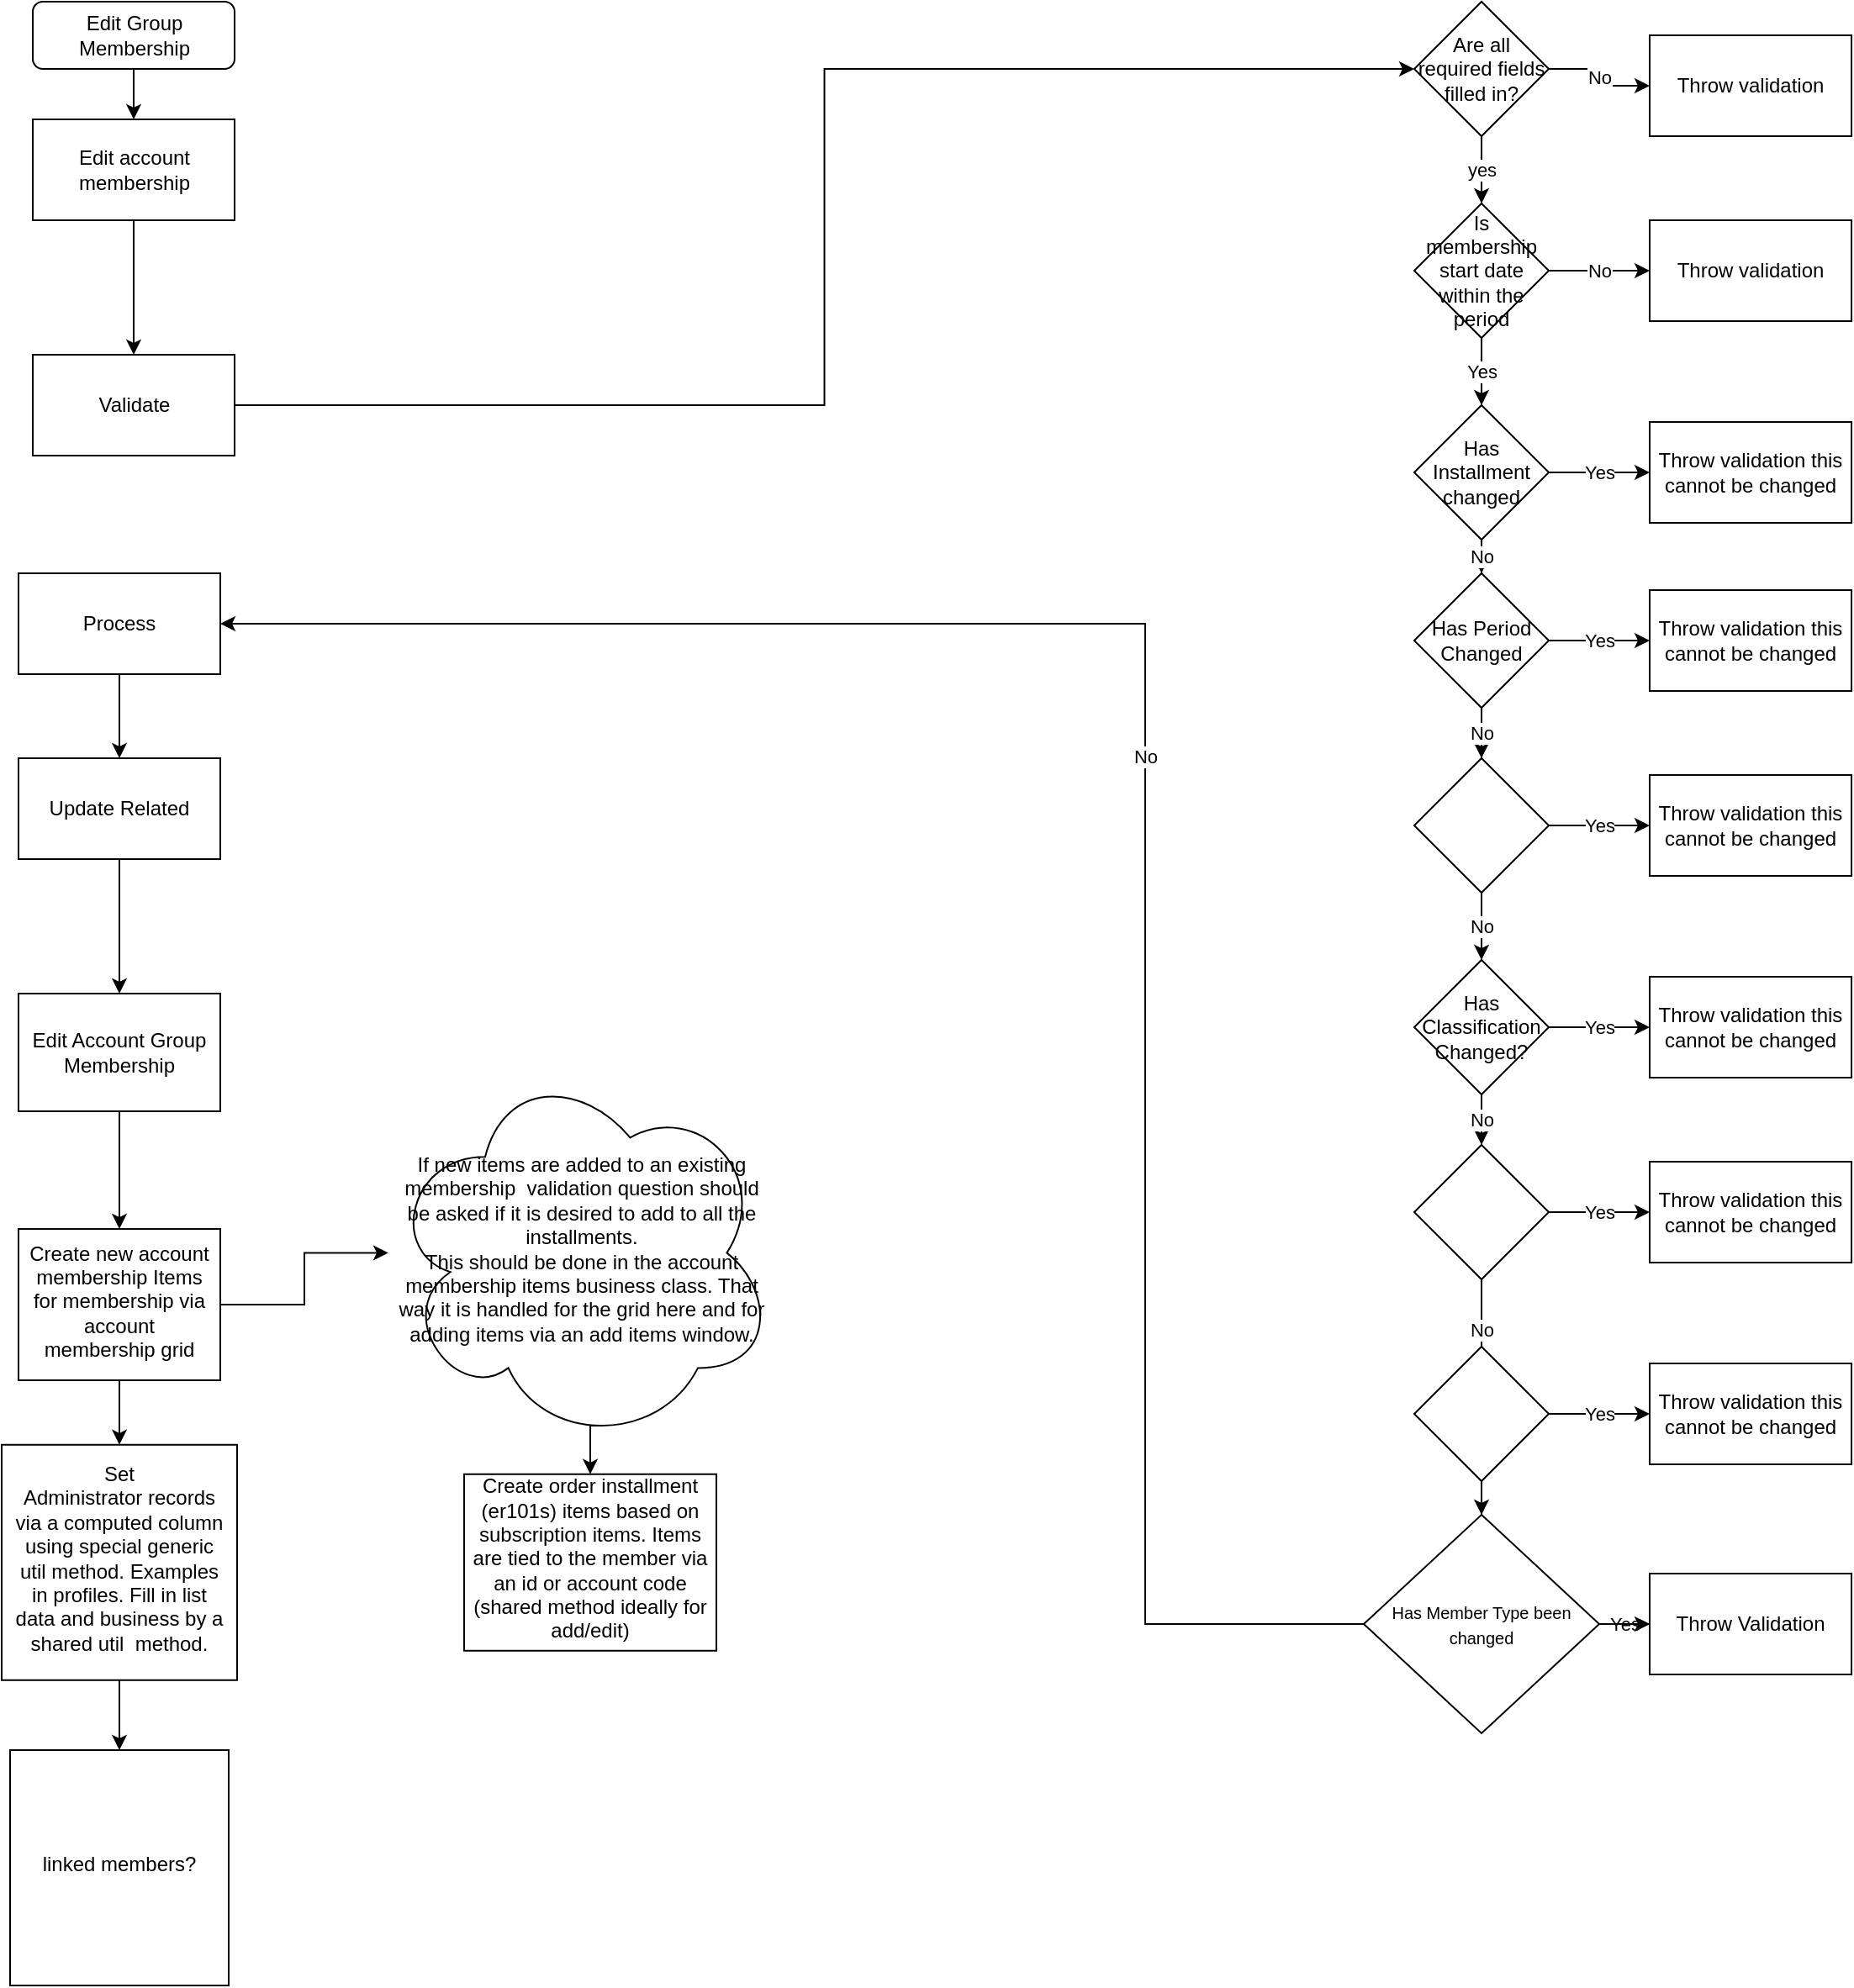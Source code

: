 <mxfile version="13.4.5" type="github">
  <diagram id="_DveeiFw1rA9gOVqHDl5" name="Page-1">
    <mxGraphModel dx="1422" dy="1862" grid="1" gridSize="10" guides="1" tooltips="1" connect="1" arrows="1" fold="1" page="1" pageScale="1" pageWidth="850" pageHeight="1100" math="0" shadow="0">
      <root>
        <mxCell id="0" />
        <mxCell id="1" parent="0" />
        <mxCell id="Qa1ZIfGvWoJUYzIrE15H-46" value="Edit Group Membership" style="rounded=1;whiteSpace=wrap;html=1;fontSize=12;glass=0;strokeWidth=1;shadow=0;" vertex="1" parent="1">
          <mxGeometry x="168.5" y="-80" width="120" height="40" as="geometry" />
        </mxCell>
        <mxCell id="Qa1ZIfGvWoJUYzIrE15H-47" value="No" style="edgeStyle=orthogonalEdgeStyle;rounded=0;orthogonalLoop=1;jettySize=auto;html=1;" edge="1" parent="1" source="Qa1ZIfGvWoJUYzIrE15H-49" target="Qa1ZIfGvWoJUYzIrE15H-50">
          <mxGeometry relative="1" as="geometry" />
        </mxCell>
        <mxCell id="Qa1ZIfGvWoJUYzIrE15H-48" value="yes" style="edgeStyle=orthogonalEdgeStyle;rounded=0;orthogonalLoop=1;jettySize=auto;html=1;" edge="1" parent="1" source="Qa1ZIfGvWoJUYzIrE15H-49" target="Qa1ZIfGvWoJUYzIrE15H-64">
          <mxGeometry relative="1" as="geometry" />
        </mxCell>
        <mxCell id="Qa1ZIfGvWoJUYzIrE15H-49" value="Are all required fields filled in?" style="rhombus;whiteSpace=wrap;html=1;rounded=0;" vertex="1" parent="1">
          <mxGeometry x="990" y="-80" width="80" height="80" as="geometry" />
        </mxCell>
        <mxCell id="Qa1ZIfGvWoJUYzIrE15H-50" value="Throw validation" style="whiteSpace=wrap;html=1;rounded=0;" vertex="1" parent="1">
          <mxGeometry x="1130" y="-60" width="120" height="60" as="geometry" />
        </mxCell>
        <mxCell id="Qa1ZIfGvWoJUYzIrE15H-104" value="" style="edgeStyle=orthogonalEdgeStyle;rounded=0;orthogonalLoop=1;jettySize=auto;html=1;" edge="1" parent="1" source="Qa1ZIfGvWoJUYzIrE15H-52" target="2">
          <mxGeometry relative="1" as="geometry" />
        </mxCell>
        <mxCell id="Qa1ZIfGvWoJUYzIrE15H-52" value="Update Related" style="whiteSpace=wrap;html=1;rounded=0;" vertex="1" parent="1">
          <mxGeometry x="160" y="370" width="120" height="60" as="geometry" />
        </mxCell>
        <mxCell id="Qa1ZIfGvWoJUYzIrE15H-53" value="" style="edgeStyle=orthogonalEdgeStyle;rounded=0;orthogonalLoop=1;jettySize=auto;html=1;" edge="1" parent="1" source="Qa1ZIfGvWoJUYzIrE15H-54" target="Qa1ZIfGvWoJUYzIrE15H-99">
          <mxGeometry relative="1" as="geometry" />
        </mxCell>
        <mxCell id="Qa1ZIfGvWoJUYzIrE15H-54" value="Edit account membership" style="rounded=0;whiteSpace=wrap;html=1;" vertex="1" parent="1">
          <mxGeometry x="168.5" y="-10" width="120" height="60" as="geometry" />
        </mxCell>
        <mxCell id="Qa1ZIfGvWoJUYzIrE15H-55" value="" style="edgeStyle=orthogonalEdgeStyle;rounded=0;orthogonalLoop=1;jettySize=auto;html=1;" edge="1" parent="1" source="Qa1ZIfGvWoJUYzIrE15H-46" target="Qa1ZIfGvWoJUYzIrE15H-54">
          <mxGeometry relative="1" as="geometry">
            <mxPoint x="228.5" y="-40" as="sourcePoint" />
            <mxPoint x="228.5" y="40" as="targetPoint" />
          </mxGeometry>
        </mxCell>
        <mxCell id="Qa1ZIfGvWoJUYzIrE15H-56" value="" style="edgeStyle=orthogonalEdgeStyle;rounded=0;orthogonalLoop=1;jettySize=auto;html=1;entryX=0.5;entryY=0;entryDx=0;entryDy=0;exitX=0.55;exitY=0.95;exitDx=0;exitDy=0;exitPerimeter=0;" edge="1" parent="1" source="Qa1ZIfGvWoJUYzIrE15H-100" target="Qa1ZIfGvWoJUYzIrE15H-60">
          <mxGeometry relative="1" as="geometry">
            <mxPoint x="220" y="780" as="targetPoint" />
          </mxGeometry>
        </mxCell>
        <mxCell id="Qa1ZIfGvWoJUYzIrE15H-57" value="" style="edgeStyle=orthogonalEdgeStyle;rounded=0;orthogonalLoop=1;jettySize=auto;html=1;" edge="1" parent="1" source="Qa1ZIfGvWoJUYzIrE15H-58" target="Qa1ZIfGvWoJUYzIrE15H-100">
          <mxGeometry relative="1" as="geometry" />
        </mxCell>
        <mxCell id="Qa1ZIfGvWoJUYzIrE15H-58" value="Create new account membership Items for membership via account membership grid" style="whiteSpace=wrap;html=1;shadow=0;strokeWidth=1;spacing=6;spacingTop=-4;" vertex="1" parent="1">
          <mxGeometry x="160" y="650" width="120" height="90" as="geometry" />
        </mxCell>
        <mxCell id="Qa1ZIfGvWoJUYzIrE15H-59" value="" style="edgeStyle=orthogonalEdgeStyle;rounded=0;orthogonalLoop=1;jettySize=auto;html=1;exitX=0.5;exitY=1;exitDx=0;exitDy=0;" edge="1" parent="1" source="Qa1ZIfGvWoJUYzIrE15H-58" target="Qa1ZIfGvWoJUYzIrE15H-69">
          <mxGeometry relative="1" as="geometry" />
        </mxCell>
        <mxCell id="Qa1ZIfGvWoJUYzIrE15H-60" value="Create order installment (er101s) items based on subscription items. Items are tied to the member via an id or account code (shared method ideally for add/edit)" style="whiteSpace=wrap;html=1;shadow=0;strokeWidth=1;spacing=6;spacingTop=-4;" vertex="1" parent="1">
          <mxGeometry x="425" y="795.88" width="150" height="105" as="geometry" />
        </mxCell>
        <mxCell id="Qa1ZIfGvWoJUYzIrE15H-61" value="No" style="edgeStyle=orthogonalEdgeStyle;rounded=0;orthogonalLoop=1;jettySize=auto;html=1;" edge="1" parent="1" source="Qa1ZIfGvWoJUYzIrE15H-64" target="Qa1ZIfGvWoJUYzIrE15H-65">
          <mxGeometry relative="1" as="geometry" />
        </mxCell>
        <mxCell id="Qa1ZIfGvWoJUYzIrE15H-62" value="No" style="edgeStyle=orthogonalEdgeStyle;rounded=0;orthogonalLoop=1;jettySize=auto;html=1;entryX=1;entryY=0.5;entryDx=0;entryDy=0;exitX=0;exitY=0.5;exitDx=0;exitDy=0;" edge="1" parent="1" source="Qa1ZIfGvWoJUYzIrE15H-72" target="Qa1ZIfGvWoJUYzIrE15H-67">
          <mxGeometry x="0.013" relative="1" as="geometry">
            <mxPoint x="470" y="510" as="targetPoint" />
            <mxPoint x="530" y="540" as="sourcePoint" />
            <Array as="points">
              <mxPoint x="830" y="885" />
              <mxPoint x="830" y="290" />
            </Array>
            <mxPoint as="offset" />
          </mxGeometry>
        </mxCell>
        <mxCell id="Qa1ZIfGvWoJUYzIrE15H-63" value="Yes" style="edgeStyle=orthogonalEdgeStyle;rounded=0;orthogonalLoop=1;jettySize=auto;html=1;" edge="1" parent="1" source="Qa1ZIfGvWoJUYzIrE15H-64" target="Qa1ZIfGvWoJUYzIrE15H-76">
          <mxGeometry relative="1" as="geometry" />
        </mxCell>
        <mxCell id="Qa1ZIfGvWoJUYzIrE15H-64" value="Is membership start date within the period" style="rhombus;whiteSpace=wrap;html=1;rounded=0;" vertex="1" parent="1">
          <mxGeometry x="990" y="40" width="80" height="80" as="geometry" />
        </mxCell>
        <mxCell id="Qa1ZIfGvWoJUYzIrE15H-65" value="&lt;span&gt;Throw validation&lt;/span&gt;" style="whiteSpace=wrap;html=1;rounded=0;" vertex="1" parent="1">
          <mxGeometry x="1130" y="50" width="120" height="60" as="geometry" />
        </mxCell>
        <mxCell id="Qa1ZIfGvWoJUYzIrE15H-66" value="" style="edgeStyle=orthogonalEdgeStyle;rounded=0;orthogonalLoop=1;jettySize=auto;html=1;entryX=0.5;entryY=0;entryDx=0;entryDy=0;" edge="1" parent="1" source="Qa1ZIfGvWoJUYzIrE15H-67" target="Qa1ZIfGvWoJUYzIrE15H-52">
          <mxGeometry relative="1" as="geometry">
            <mxPoint x="220" y="390" as="targetPoint" />
          </mxGeometry>
        </mxCell>
        <mxCell id="Qa1ZIfGvWoJUYzIrE15H-67" value="Process" style="whiteSpace=wrap;html=1;rounded=0;" vertex="1" parent="1">
          <mxGeometry x="160" y="260" width="120" height="60" as="geometry" />
        </mxCell>
        <mxCell id="Qa1ZIfGvWoJUYzIrE15H-68" style="edgeStyle=orthogonalEdgeStyle;rounded=0;orthogonalLoop=1;jettySize=auto;html=1;entryX=0.5;entryY=0;entryDx=0;entryDy=0;" edge="1" parent="1" source="Qa1ZIfGvWoJUYzIrE15H-69" target="Qa1ZIfGvWoJUYzIrE15H-101">
          <mxGeometry relative="1" as="geometry" />
        </mxCell>
        <mxCell id="Qa1ZIfGvWoJUYzIrE15H-69" value="Set&lt;br&gt;Administrator records via a computed column using special generic util method. Examples in profiles. Fill in list data and business by a shared util&amp;nbsp; method." style="whiteSpace=wrap;html=1;shadow=0;strokeWidth=1;spacing=6;spacingTop=-4;" vertex="1" parent="1">
          <mxGeometry x="150" y="778.38" width="140" height="140" as="geometry" />
        </mxCell>
        <mxCell id="Qa1ZIfGvWoJUYzIrE15H-70" value="Yes" style="edgeStyle=orthogonalEdgeStyle;rounded=0;orthogonalLoop=1;jettySize=auto;html=1;" edge="1" parent="1" source="Qa1ZIfGvWoJUYzIrE15H-72" target="Qa1ZIfGvWoJUYzIrE15H-73">
          <mxGeometry relative="1" as="geometry" />
        </mxCell>
        <mxCell id="Qa1ZIfGvWoJUYzIrE15H-71" value="" style="edgeStyle=orthogonalEdgeStyle;rounded=0;orthogonalLoop=1;jettySize=auto;html=1;" edge="1" parent="1" source="Qa1ZIfGvWoJUYzIrE15H-72" target="Qa1ZIfGvWoJUYzIrE15H-73">
          <mxGeometry relative="1" as="geometry" />
        </mxCell>
        <mxCell id="Qa1ZIfGvWoJUYzIrE15H-72" value="&lt;span style=&quot;font-size: 10px&quot;&gt;Has Member Type been changed&lt;/span&gt;" style="rhombus;whiteSpace=wrap;html=1;rounded=0;" vertex="1" parent="1">
          <mxGeometry x="960" y="820" width="140" height="130" as="geometry" />
        </mxCell>
        <mxCell id="Qa1ZIfGvWoJUYzIrE15H-73" value="Throw Validation" style="whiteSpace=wrap;html=1;rounded=0;" vertex="1" parent="1">
          <mxGeometry x="1130" y="855" width="120" height="60" as="geometry" />
        </mxCell>
        <mxCell id="Qa1ZIfGvWoJUYzIrE15H-74" value="No" style="edgeStyle=orthogonalEdgeStyle;rounded=0;orthogonalLoop=1;jettySize=auto;html=1;" edge="1" parent="1" source="Qa1ZIfGvWoJUYzIrE15H-76" target="Qa1ZIfGvWoJUYzIrE15H-79">
          <mxGeometry relative="1" as="geometry" />
        </mxCell>
        <mxCell id="Qa1ZIfGvWoJUYzIrE15H-75" value="Yes" style="edgeStyle=orthogonalEdgeStyle;rounded=0;orthogonalLoop=1;jettySize=auto;html=1;" edge="1" parent="1" source="Qa1ZIfGvWoJUYzIrE15H-76" target="Qa1ZIfGvWoJUYzIrE15H-83">
          <mxGeometry relative="1" as="geometry" />
        </mxCell>
        <mxCell id="Qa1ZIfGvWoJUYzIrE15H-76" value="Has Installment changed" style="rhombus;whiteSpace=wrap;html=1;rounded=0;" vertex="1" parent="1">
          <mxGeometry x="990" y="160" width="80" height="80" as="geometry" />
        </mxCell>
        <mxCell id="Qa1ZIfGvWoJUYzIrE15H-77" value="No" style="edgeStyle=orthogonalEdgeStyle;rounded=0;orthogonalLoop=1;jettySize=auto;html=1;" edge="1" parent="1" source="Qa1ZIfGvWoJUYzIrE15H-79" target="Qa1ZIfGvWoJUYzIrE15H-82">
          <mxGeometry relative="1" as="geometry" />
        </mxCell>
        <mxCell id="Qa1ZIfGvWoJUYzIrE15H-78" value="Yes" style="edgeStyle=orthogonalEdgeStyle;rounded=0;orthogonalLoop=1;jettySize=auto;html=1;" edge="1" parent="1" source="Qa1ZIfGvWoJUYzIrE15H-79" target="Qa1ZIfGvWoJUYzIrE15H-84">
          <mxGeometry relative="1" as="geometry" />
        </mxCell>
        <mxCell id="Qa1ZIfGvWoJUYzIrE15H-79" value="Has Period Changed" style="rhombus;whiteSpace=wrap;html=1;rounded=0;" vertex="1" parent="1">
          <mxGeometry x="990" y="260" width="80" height="80" as="geometry" />
        </mxCell>
        <mxCell id="Qa1ZIfGvWoJUYzIrE15H-80" value="Yes" style="edgeStyle=orthogonalEdgeStyle;rounded=0;orthogonalLoop=1;jettySize=auto;html=1;" edge="1" parent="1" source="Qa1ZIfGvWoJUYzIrE15H-82" target="Qa1ZIfGvWoJUYzIrE15H-85">
          <mxGeometry relative="1" as="geometry" />
        </mxCell>
        <mxCell id="Qa1ZIfGvWoJUYzIrE15H-81" value="No" style="edgeStyle=orthogonalEdgeStyle;rounded=0;orthogonalLoop=1;jettySize=auto;html=1;" edge="1" parent="1" source="Qa1ZIfGvWoJUYzIrE15H-82" target="Qa1ZIfGvWoJUYzIrE15H-88">
          <mxGeometry relative="1" as="geometry" />
        </mxCell>
        <mxCell id="Qa1ZIfGvWoJUYzIrE15H-82" value="" style="rhombus;whiteSpace=wrap;html=1;rounded=0;" vertex="1" parent="1">
          <mxGeometry x="990" y="370" width="80" height="80" as="geometry" />
        </mxCell>
        <mxCell id="Qa1ZIfGvWoJUYzIrE15H-83" value="Throw validation this cannot be changed" style="whiteSpace=wrap;html=1;rounded=0;" vertex="1" parent="1">
          <mxGeometry x="1130" y="170" width="120" height="60" as="geometry" />
        </mxCell>
        <mxCell id="Qa1ZIfGvWoJUYzIrE15H-84" value="&lt;span&gt;Throw validation this cannot be changed&lt;/span&gt;" style="whiteSpace=wrap;html=1;rounded=0;" vertex="1" parent="1">
          <mxGeometry x="1130" y="270" width="120" height="60" as="geometry" />
        </mxCell>
        <mxCell id="Qa1ZIfGvWoJUYzIrE15H-85" value="&lt;span&gt;Throw validation this cannot be changed&lt;/span&gt;" style="whiteSpace=wrap;html=1;rounded=0;" vertex="1" parent="1">
          <mxGeometry x="1130" y="380" width="120" height="60" as="geometry" />
        </mxCell>
        <mxCell id="Qa1ZIfGvWoJUYzIrE15H-86" value="Yes" style="edgeStyle=orthogonalEdgeStyle;rounded=0;orthogonalLoop=1;jettySize=auto;html=1;" edge="1" parent="1" source="Qa1ZIfGvWoJUYzIrE15H-88" target="Qa1ZIfGvWoJUYzIrE15H-89">
          <mxGeometry relative="1" as="geometry" />
        </mxCell>
        <mxCell id="Qa1ZIfGvWoJUYzIrE15H-87" value="No" style="edgeStyle=orthogonalEdgeStyle;rounded=0;orthogonalLoop=1;jettySize=auto;html=1;" edge="1" parent="1" source="Qa1ZIfGvWoJUYzIrE15H-88" target="Qa1ZIfGvWoJUYzIrE15H-91">
          <mxGeometry relative="1" as="geometry" />
        </mxCell>
        <mxCell id="Qa1ZIfGvWoJUYzIrE15H-88" value="Has Classification Changed?" style="rhombus;whiteSpace=wrap;html=1;rounded=0;" vertex="1" parent="1">
          <mxGeometry x="990" y="490" width="80" height="80" as="geometry" />
        </mxCell>
        <mxCell id="Qa1ZIfGvWoJUYzIrE15H-89" value="&lt;span&gt;Throw validation this cannot be changed&lt;/span&gt;" style="whiteSpace=wrap;html=1;rounded=0;" vertex="1" parent="1">
          <mxGeometry x="1130" y="500" width="120" height="60" as="geometry" />
        </mxCell>
        <mxCell id="Qa1ZIfGvWoJUYzIrE15H-90" value="Yes" style="edgeStyle=orthogonalEdgeStyle;rounded=0;orthogonalLoop=1;jettySize=auto;html=1;" edge="1" parent="1" source="Qa1ZIfGvWoJUYzIrE15H-91" target="Qa1ZIfGvWoJUYzIrE15H-92">
          <mxGeometry relative="1" as="geometry" />
        </mxCell>
        <mxCell id="Qa1ZIfGvWoJUYzIrE15H-91" value="" style="rhombus;whiteSpace=wrap;html=1;rounded=0;" vertex="1" parent="1">
          <mxGeometry x="990" y="600" width="80" height="80" as="geometry" />
        </mxCell>
        <mxCell id="Qa1ZIfGvWoJUYzIrE15H-92" value="&lt;span&gt;Throw validation this cannot be changed&lt;/span&gt;" style="whiteSpace=wrap;html=1;rounded=0;" vertex="1" parent="1">
          <mxGeometry x="1130" y="610" width="120" height="60" as="geometry" />
        </mxCell>
        <mxCell id="Qa1ZIfGvWoJUYzIrE15H-93" value="No" style="edgeStyle=orthogonalEdgeStyle;rounded=0;orthogonalLoop=1;jettySize=auto;html=1;exitX=0.5;exitY=1;exitDx=0;exitDy=0;entryX=0.5;entryY=0;entryDx=0;entryDy=0;" edge="1" parent="1" source="Qa1ZIfGvWoJUYzIrE15H-91" target="Qa1ZIfGvWoJUYzIrE15H-96">
          <mxGeometry relative="1" as="geometry">
            <mxPoint x="1040" y="580" as="sourcePoint" />
            <Array as="points">
              <mxPoint x="1030" y="730" />
            </Array>
          </mxGeometry>
        </mxCell>
        <mxCell id="Qa1ZIfGvWoJUYzIrE15H-94" value="Yes" style="edgeStyle=orthogonalEdgeStyle;rounded=0;orthogonalLoop=1;jettySize=auto;html=1;" edge="1" parent="1" source="Qa1ZIfGvWoJUYzIrE15H-96" target="Qa1ZIfGvWoJUYzIrE15H-97">
          <mxGeometry relative="1" as="geometry" />
        </mxCell>
        <mxCell id="Qa1ZIfGvWoJUYzIrE15H-95" value="" style="edgeStyle=orthogonalEdgeStyle;rounded=0;orthogonalLoop=1;jettySize=auto;html=1;" edge="1" parent="1" source="Qa1ZIfGvWoJUYzIrE15H-96" target="Qa1ZIfGvWoJUYzIrE15H-72">
          <mxGeometry relative="1" as="geometry" />
        </mxCell>
        <mxCell id="Qa1ZIfGvWoJUYzIrE15H-96" value="" style="rhombus;whiteSpace=wrap;html=1;rounded=0;" vertex="1" parent="1">
          <mxGeometry x="990" y="720" width="80" height="80" as="geometry" />
        </mxCell>
        <mxCell id="Qa1ZIfGvWoJUYzIrE15H-97" value="&lt;span&gt;Throw validation this cannot be changed&lt;/span&gt;" style="whiteSpace=wrap;html=1;rounded=0;" vertex="1" parent="1">
          <mxGeometry x="1130" y="730" width="120" height="60" as="geometry" />
        </mxCell>
        <mxCell id="Qa1ZIfGvWoJUYzIrE15H-98" value="" style="edgeStyle=orthogonalEdgeStyle;rounded=0;orthogonalLoop=1;jettySize=auto;html=1;entryX=0;entryY=0.5;entryDx=0;entryDy=0;" edge="1" parent="1" source="Qa1ZIfGvWoJUYzIrE15H-99" target="Qa1ZIfGvWoJUYzIrE15H-49">
          <mxGeometry relative="1" as="geometry">
            <mxPoint x="368.5" y="160" as="targetPoint" />
          </mxGeometry>
        </mxCell>
        <mxCell id="Qa1ZIfGvWoJUYzIrE15H-99" value="Validate" style="whiteSpace=wrap;html=1;rounded=0;" vertex="1" parent="1">
          <mxGeometry x="168.5" y="130" width="120" height="60" as="geometry" />
        </mxCell>
        <mxCell id="Qa1ZIfGvWoJUYzIrE15H-100" value="If new items are added to an existing membership&amp;nbsp; validation question should be asked if it is desired to add to all the installments.&lt;br&gt;This should be done in the account membership items business class. That way it is handled for the grid here and for adding items via an add items window." style="ellipse;shape=cloud;whiteSpace=wrap;html=1;shadow=0;strokeWidth=1;spacing=6;spacingTop=-4;" vertex="1" parent="1">
          <mxGeometry x="380" y="550" width="230" height="228.38" as="geometry" />
        </mxCell>
        <mxCell id="Qa1ZIfGvWoJUYzIrE15H-101" value="linked members?" style="whiteSpace=wrap;html=1;shadow=0;strokeWidth=1;spacing=6;spacingTop=-4;" vertex="1" parent="1">
          <mxGeometry x="155" y="960" width="130" height="140" as="geometry" />
        </mxCell>
        <mxCell id="Qa1ZIfGvWoJUYzIrE15H-105" value="" style="edgeStyle=orthogonalEdgeStyle;rounded=0;orthogonalLoop=1;jettySize=auto;html=1;" edge="1" parent="1" source="2" target="Qa1ZIfGvWoJUYzIrE15H-58">
          <mxGeometry relative="1" as="geometry" />
        </mxCell>
        <mxCell id="2" value="Edit Account Group Membership" style="whiteSpace=wrap;html=1;rounded=0;" vertex="1" parent="1">
          <mxGeometry x="160" y="510" width="120" height="70" as="geometry" />
        </mxCell>
      </root>
    </mxGraphModel>
  </diagram>
</mxfile>
